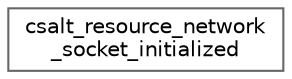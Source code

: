 digraph "Graphical Class Hierarchy"
{
 // LATEX_PDF_SIZE
  bgcolor="transparent";
  edge [fontname=Helvetica,fontsize=10,labelfontname=Helvetica,labelfontsize=10];
  node [fontname=Helvetica,fontsize=10,shape=box,height=0.2,width=0.4];
  rankdir="LR";
  Node0 [id="Node000000",label="csalt_resource_network\l_socket_initialized",height=0.2,width=0.4,color="grey40", fillcolor="white", style="filled",URL="$structcsalt__resource__network__socket__initialized.html",tooltip="Represents the common features of each kind of network socket."];
}
